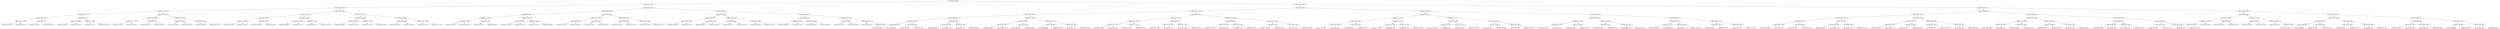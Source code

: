 digraph G{
596622041 [label="Node{data=[2654, 2654]}"]
596622041 -> 1883730448
1883730448 [label="Node{data=[2452, 2452]}"]
1883730448 -> 486799816
486799816 [label="Node{data=[1491, 1491]}"]
486799816 -> 1367157816
1367157816 [label="Node{data=[1475, 1475]}"]
1367157816 -> 268045756
268045756 [label="Node{data=[1467, 1467]}"]
268045756 -> 1147550113
1147550113 [label="Node{data=[1463, 1463]}"]
1147550113 -> 1177113948
1177113948 [label="Node{data=[1461, 1461]}"]
1177113948 -> 2123214157
2123214157 [label="Node{data=[1349, 1349]}"]
1177113948 -> 558221517
558221517 [label="Node{data=[1462, 1462]}"]
1147550113 -> 1411073653
1411073653 [label="Node{data=[1465, 1465]}"]
1411073653 -> 1486125599
1486125599 [label="Node{data=[1464, 1464]}"]
1411073653 -> 1272992645
1272992645 [label="Node{data=[1466, 1466]}"]
268045756 -> 1147988372
1147988372 [label="Node{data=[1471, 1471]}"]
1147988372 -> 1254762370
1254762370 [label="Node{data=[1469, 1469]}"]
1254762370 -> 829814854
829814854 [label="Node{data=[1468, 1468]}"]
1254762370 -> 2025912726
2025912726 [label="Node{data=[1470, 1470]}"]
1147988372 -> 1539542867
1539542867 [label="Node{data=[1473, 1473]}"]
1539542867 -> 1085167006
1085167006 [label="Node{data=[1472, 1472]}"]
1539542867 -> 1585914373
1585914373 [label="Node{data=[1474, 1474]}"]
1367157816 -> 561282058
561282058 [label="Node{data=[1483, 1483]}"]
561282058 -> 1711986272
1711986272 [label="Node{data=[1479, 1479]}"]
1711986272 -> 1413115290
1413115290 [label="Node{data=[1477, 1477]}"]
1413115290 -> 860547602
860547602 [label="Node{data=[1476, 1476]}"]
1413115290 -> 828134493
828134493 [label="Node{data=[1478, 1478]}"]
1711986272 -> 22359488
22359488 [label="Node{data=[1481, 1481]}"]
22359488 -> 100976333
100976333 [label="Node{data=[1480, 1480]}"]
22359488 -> 1652205157
1652205157 [label="Node{data=[1482, 1482]}"]
561282058 -> 836233419
836233419 [label="Node{data=[1487, 1487]}"]
836233419 -> 423950364
423950364 [label="Node{data=[1485, 1485]}"]
423950364 -> 961967959
961967959 [label="Node{data=[1484, 1484]}"]
423950364 -> 245933974
245933974 [label="Node{data=[1486, 1486]}"]
836233419 -> 12027704
12027704 [label="Node{data=[1489, 1489]}"]
12027704 -> 1049430826
1049430826 [label="Node{data=[1488, 1488]}"]
12027704 -> 879439715
879439715 [label="Node{data=[1490, 1490]}"]
486799816 -> 2142546543
2142546543 [label="Node{data=[1559, 1559]}"]
2142546543 -> 1124494566
1124494566 [label="Node{data=[1499, 1499]}"]
1124494566 -> 361032695
361032695 [label="Node{data=[1495, 1495]}"]
361032695 -> 2029637139
2029637139 [label="Node{data=[1493, 1493]}"]
2029637139 -> 583333041
583333041 [label="Node{data=[1492, 1492]}"]
2029637139 -> 1389747539
1389747539 [label="Node{data=[1494, 1494]}"]
361032695 -> 1614565293
1614565293 [label="Node{data=[1497, 1497]}"]
1614565293 -> 1443073263
1443073263 [label="Node{data=[1496, 1496]}"]
1614565293 -> 1407687650
1407687650 [label="Node{data=[1498, 1498]}"]
1124494566 -> 799341448
799341448 [label="Node{data=[1555, 1555]}"]
799341448 -> 770148598
770148598 [label="Node{data=[1501, 1501]}"]
770148598 -> 1741229393
1741229393 [label="Node{data=[1500, 1500]}"]
770148598 -> 136225473
136225473 [label="Node{data=[1502, 1502]}"]
799341448 -> 15622385
15622385 [label="Node{data=[1557, 1557]}"]
15622385 -> 299886626
299886626 [label="Node{data=[1556, 1556]}"]
15622385 -> 1054067917
1054067917 [label="Node{data=[1558, 1558]}"]
2142546543 -> 1126594940
1126594940 [label="Node{data=[1995, 1995]}"]
1126594940 -> 809267201
809267201 [label="Node{data=[1754, 1754]}"]
809267201 -> 1582039260
1582039260 [label="Node{data=[1561, 1561]}"]
1582039260 -> 2128157308
2128157308 [label="Node{data=[1560, 1560]}"]
1582039260 -> 239362370
239362370 [label="Node{data=[1562, 1562]}"]
809267201 -> 1571529971
1571529971 [label="Node{data=[1815, 1815]}"]
1571529971 -> 1675560314
1675560314 [label="Node{data=[1762, 1762]}"]
1571529971 -> 1432615303
1432615303 [label="Node{data=[1966, 1966]}"]
1126594940 -> 2013322264
2013322264 [label="Node{data=[1999, 1999]}"]
2013322264 -> 2022470615
2022470615 [label="Node{data=[1997, 1997]}"]
2022470615 -> 1675840873
1675840873 [label="Node{data=[1996, 1996]}"]
2022470615 -> 696659795
696659795 [label="Node{data=[1998, 1998]}"]
2013322264 -> 1469630055
1469630055 [label="Node{data=[2031, 2031]}"]
1469630055 -> 1276188040
1276188040 [label="Node{data=[2019, 2019]}"]
1469630055 -> 903905638
903905638 [label="Node{data=[2451, 2451]}"]
1883730448 -> 763681854
763681854 [label="Node{data=[2622, 2622]}"]
763681854 -> 1019120663
1019120663 [label="Node{data=[2606, 2606]}"]
1019120663 -> 2017948509
2017948509 [label="Node{data=[2530, 2530]}"]
2017948509 -> 1226651266
1226651266 [label="Node{data=[2526, 2526]}"]
1226651266 -> 1114863283
1114863283 [label="Node{data=[2524, 2524]}"]
1114863283 -> 182818014
182818014 [label="Node{data=[2492, 2492]}"]
1114863283 -> 1241240388
1241240388 [label="Node{data=[2525, 2525]}"]
1226651266 -> 1777485279
1777485279 [label="Node{data=[2528, 2528]}"]
1777485279 -> 820863164
820863164 [label="Node{data=[2527, 2527]}"]
1777485279 -> 378032411
378032411 [label="Node{data=[2529, 2529]}"]
2017948509 -> 33476989
33476989 [label="Node{data=[2534, 2534]}"]
33476989 -> 2061082656
2061082656 [label="Node{data=[2532, 2532]}"]
2061082656 -> 569034567
569034567 [label="Node{data=[2531, 2531]}"]
2061082656 -> 1967020776
1967020776 [label="Node{data=[2533, 2533]}"]
33476989 -> 37492747
37492747 [label="Node{data=[2604, 2604]}"]
37492747 -> 894656716
894656716 [label="Node{data=[2535, 2535]}"]
37492747 -> 1114921438
1114921438 [label="Node{data=[2605, 2605]}"]
1019120663 -> 1159373410
1159373410 [label="Node{data=[2614, 2614]}"]
1159373410 -> 654575242
654575242 [label="Node{data=[2610, 2610]}"]
654575242 -> 159340454
159340454 [label="Node{data=[2608, 2608]}"]
159340454 -> 1764050430
1764050430 [label="Node{data=[2607, 2607]}"]
159340454 -> 2034033418
2034033418 [label="Node{data=[2609, 2609]}"]
654575242 -> 2114689777
2114689777 [label="Node{data=[2612, 2612]}"]
2114689777 -> 221913329
221913329 [label="Node{data=[2611, 2611]}"]
2114689777 -> 1324588573
1324588573 [label="Node{data=[2613, 2613]}"]
1159373410 -> 1355354234
1355354234 [label="Node{data=[2618, 2618]}"]
1355354234 -> 1924646016
1924646016 [label="Node{data=[2616, 2616]}"]
1924646016 -> 777412495
777412495 [label="Node{data=[2615, 2615]}"]
1924646016 -> 2080849710
2080849710 [label="Node{data=[2617, 2617]}"]
1355354234 -> 1691724308
1691724308 [label="Node{data=[2620, 2620]}"]
1691724308 -> 680194506
680194506 [label="Node{data=[2619, 2619]}"]
1691724308 -> 876374387
876374387 [label="Node{data=[2621, 2621]}"]
763681854 -> 1896337045
1896337045 [label="Node{data=[2638, 2638]}"]
1896337045 -> 944459691
944459691 [label="Node{data=[2630, 2630]}"]
944459691 -> 1202781641
1202781641 [label="Node{data=[2626, 2626]}"]
1202781641 -> 277902269
277902269 [label="Node{data=[2624, 2624]}"]
277902269 -> 1605133404
1605133404 [label="Node{data=[2623, 2623]}"]
277902269 -> 1031294485
1031294485 [label="Node{data=[2625, 2625]}"]
1202781641 -> 2112271046
2112271046 [label="Node{data=[2628, 2628]}"]
2112271046 -> 1853369180
1853369180 [label="Node{data=[2627, 2627]}"]
2112271046 -> 1388985419
1388985419 [label="Node{data=[2629, 2629]}"]
944459691 -> 767412449
767412449 [label="Node{data=[2634, 2634]}"]
767412449 -> 1703227154
1703227154 [label="Node{data=[2632, 2632]}"]
1703227154 -> 1250482741
1250482741 [label="Node{data=[2631, 2631]}"]
1703227154 -> 1227067211
1227067211 [label="Node{data=[2633, 2633]}"]
767412449 -> 177912910
177912910 [label="Node{data=[2636, 2636]}"]
177912910 -> 1185677232
1185677232 [label="Node{data=[2635, 2635]}"]
177912910 -> 1249823778
1249823778 [label="Node{data=[2637, 2637]}"]
1896337045 -> 527584241
527584241 [label="Node{data=[2646, 2646]}"]
527584241 -> 1087765661
1087765661 [label="Node{data=[2642, 2642]}"]
1087765661 -> 1494928712
1494928712 [label="Node{data=[2640, 2640]}"]
1494928712 -> 1706624405
1706624405 [label="Node{data=[2639, 2639]}"]
1494928712 -> 1746532112
1746532112 [label="Node{data=[2641, 2641]}"]
1087765661 -> 122150810
122150810 [label="Node{data=[2644, 2644]}"]
122150810 -> 146285239
146285239 [label="Node{data=[2643, 2643]}"]
122150810 -> 620759960
620759960 [label="Node{data=[2645, 2645]}"]
527584241 -> 33999199
33999199 [label="Node{data=[2650, 2650]}"]
33999199 -> 998538634
998538634 [label="Node{data=[2648, 2648]}"]
998538634 -> 1918914007
1918914007 [label="Node{data=[2647, 2647]}"]
998538634 -> 1469699272
1469699272 [label="Node{data=[2649, 2649]}"]
33999199 -> 1675735893
1675735893 [label="Node{data=[2652, 2652]}"]
1675735893 -> 2073160334
2073160334 [label="Node{data=[2651, 2651]}"]
1675735893 -> 200216286
200216286 [label="Node{data=[2653, 2653]}"]
596622041 -> 315208959
315208959 [label="Node{data=[9238, 9238]}"]
315208959 -> 2086455016
2086455016 [label="Node{data=[5526, 5526]}"]
2086455016 -> 149788279
149788279 [label="Node{data=[2705, 2705]}"]
149788279 -> 2072506442
2072506442 [label="Node{data=[2689, 2689]}"]
2072506442 -> 607571337
607571337 [label="Node{data=[2662, 2662]}"]
607571337 -> 1053238369
1053238369 [label="Node{data=[2658, 2658]}"]
1053238369 -> 1526547424
1526547424 [label="Node{data=[2656, 2656]}"]
1526547424 -> 507313493
507313493 [label="Node{data=[2655, 2655]}"]
1526547424 -> 217325982
217325982 [label="Node{data=[2657, 2657]}"]
1053238369 -> 194508877
194508877 [label="Node{data=[2660, 2660]}"]
194508877 -> 994400412
994400412 [label="Node{data=[2659, 2659]}"]
194508877 -> 1114299636
1114299636 [label="Node{data=[2661, 2661]}"]
607571337 -> 1874849270
1874849270 [label="Node{data=[2666, 2666]}"]
1874849270 -> 1532900828
1532900828 [label="Node{data=[2664, 2664]}"]
1532900828 -> 1255016339
1255016339 [label="Node{data=[2663, 2663]}"]
1532900828 -> 1591213890
1591213890 [label="Node{data=[2665, 2665]}"]
1874849270 -> 1310157107
1310157107 [label="Node{data=[2687, 2687]}"]
1310157107 -> 1682789880
1682789880 [label="Node{data=[2667, 2667]}"]
1310157107 -> 1585788029
1585788029 [label="Node{data=[2688, 2688]}"]
2072506442 -> 1070202112
1070202112 [label="Node{data=[2697, 2697]}"]
1070202112 -> 1256346939
1256346939 [label="Node{data=[2693, 2693]}"]
1256346939 -> 1141779210
1141779210 [label="Node{data=[2691, 2691]}"]
1141779210 -> 861919530
861919530 [label="Node{data=[2690, 2690]}"]
1141779210 -> 1124991932
1124991932 [label="Node{data=[2692, 2692]}"]
1256346939 -> 454937963
454937963 [label="Node{data=[2695, 2695]}"]
454937963 -> 780067705
780067705 [label="Node{data=[2694, 2694]}"]
454937963 -> 1663432981
1663432981 [label="Node{data=[2696, 2696]}"]
1070202112 -> 1342510382
1342510382 [label="Node{data=[2701, 2701]}"]
1342510382 -> 629599440
629599440 [label="Node{data=[2699, 2699]}"]
629599440 -> 2084218418
2084218418 [label="Node{data=[2698, 2698]}"]
629599440 -> 807077361
807077361 [label="Node{data=[2700, 2700]}"]
1342510382 -> 1213188793
1213188793 [label="Node{data=[2703, 2703]}"]
1213188793 -> 1522360076
1522360076 [label="Node{data=[2702, 2702]}"]
1213188793 -> 1939831135
1939831135 [label="Node{data=[2704, 2704]}"]
149788279 -> 457432656
457432656 [label="Node{data=[5495, 5495]}"]
457432656 -> 770688387
770688387 [label="Node{data=[2713, 2713]}"]
770688387 -> 496675341
496675341 [label="Node{data=[2709, 2709]}"]
496675341 -> 365391200
365391200 [label="Node{data=[2707, 2707]}"]
365391200 -> 276009174
276009174 [label="Node{data=[2706, 2706]}"]
365391200 -> 1130601606
1130601606 [label="Node{data=[2708, 2708]}"]
496675341 -> 199334949
199334949 [label="Node{data=[2711, 2711]}"]
199334949 -> 635657300
635657300 [label="Node{data=[2710, 2710]}"]
199334949 -> 689610014
689610014 [label="Node{data=[2712, 2712]}"]
770688387 -> 1992467223
1992467223 [label="Node{data=[2739, 2739]}"]
1992467223 -> 1908738398
1908738398 [label="Node{data=[2715, 2715]}"]
1908738398 -> 1316743886
1316743886 [label="Node{data=[2714, 2714]}"]
1908738398 -> 871660658
871660658 [label="Node{data=[2716, 2716]}"]
1992467223 -> 1355660032
1355660032 [label="Node{data=[3711, 3711]}"]
1355660032 -> 161208254
161208254 [label="Node{data=[3674, 3674]}"]
1355660032 -> 405234137
405234137 [label="Node{data=[3742, 3742]}"]
457432656 -> 144738627
144738627 [label="Node{data=[5518, 5518]}"]
144738627 -> 889726700
889726700 [label="Node{data=[5514, 5514]}"]
889726700 -> 1660498388
1660498388 [label="Node{data=[5512, 5512]}"]
1660498388 -> 1098104315
1098104315 [label="Node{data=[5511, 5511]}"]
1660498388 -> 1301667335
1301667335 [label="Node{data=[5513, 5513]}"]
889726700 -> 962510367
962510367 [label="Node{data=[5516, 5516]}"]
962510367 -> 310534001
310534001 [label="Node{data=[5515, 5515]}"]
962510367 -> 1312994495
1312994495 [label="Node{data=[5517, 5517]}"]
144738627 -> 759443094
759443094 [label="Node{data=[5522, 5522]}"]
759443094 -> 1629934439
1629934439 [label="Node{data=[5520, 5520]}"]
1629934439 -> 1642033637
1642033637 [label="Node{data=[5519, 5519]}"]
1629934439 -> 988005933
988005933 [label="Node{data=[5521, 5521]}"]
759443094 -> 912224121
912224121 [label="Node{data=[5524, 5524]}"]
912224121 -> 1639264062
1639264062 [label="Node{data=[5523, 5523]}"]
912224121 -> 2080324276
2080324276 [label="Node{data=[5525, 5525]}"]
2086455016 -> 1594448200
1594448200 [label="Node{data=[6041, 6041]}"]
1594448200 -> 308330871
308330871 [label="Node{data=[5735, 5735]}"]
308330871 -> 1524941018
1524941018 [label="Node{data=[5727, 5727]}"]
1524941018 -> 1489791912
1489791912 [label="Node{data=[5681, 5681]}"]
1489791912 -> 1301981920
1301981920 [label="Node{data=[5603, 5603]}"]
1301981920 -> 1499836765
1499836765 [label="Node{data=[5556, 5556]}"]
1301981920 -> 628840635
628840635 [label="Node{data=[5670, 5670]}"]
1489791912 -> 508683927
508683927 [label="Node{data=[5725, 5725]}"]
508683927 -> 100962839
100962839 [label="Node{data=[5724, 5724]}"]
508683927 -> 1914643667
1914643667 [label="Node{data=[5726, 5726]}"]
1524941018 -> 224265387
224265387 [label="Node{data=[5731, 5731]}"]
224265387 -> 472530633
472530633 [label="Node{data=[5729, 5729]}"]
472530633 -> 1050444657
1050444657 [label="Node{data=[5728, 5728]}"]
472530633 -> 900596173
900596173 [label="Node{data=[5730, 5730]}"]
224265387 -> 1210589327
1210589327 [label="Node{data=[5733, 5733]}"]
1210589327 -> 96047925
96047925 [label="Node{data=[5732, 5732]}"]
1210589327 -> 1608781816
1608781816 [label="Node{data=[5734, 5734]}"]
308330871 -> 436325792
436325792 [label="Node{data=[5771, 5771]}"]
436325792 -> 329562679
329562679 [label="Node{data=[5739, 5739]}"]
329562679 -> 1523430221
1523430221 [label="Node{data=[5737, 5737]}"]
1523430221 -> 623508515
623508515 [label="Node{data=[5736, 5736]}"]
1523430221 -> 827410923
827410923 [label="Node{data=[5738, 5738]}"]
329562679 -> 127019252
127019252 [label="Node{data=[5741, 5741]}"]
127019252 -> 812819600
812819600 [label="Node{data=[5740, 5740]}"]
127019252 -> 1515232857
1515232857 [label="Node{data=[5768, 5768]}"]
436325792 -> 1635097321
1635097321 [label="Node{data=[5935, 5935]}"]
1635097321 -> 2000079803
2000079803 [label="Node{data=[5933, 5933]}"]
2000079803 -> 1380296681
1380296681 [label="Node{data=[5932, 5932]}"]
2000079803 -> 205081006
205081006 [label="Node{data=[5934, 5934]}"]
1635097321 -> 1096169490
1096169490 [label="Node{data=[6009, 6009]}"]
1096169490 -> 8149136
8149136 [label="Node{data=[5969, 5969]}"]
1096169490 -> 2147081625
2147081625 [label="Node{data=[6040, 6040]}"]
1594448200 -> 961257457
961257457 [label="Node{data=[7844, 7844]}"]
961257457 -> 1236121186
1236121186 [label="Node{data=[6076, 6076]}"]
1236121186 -> 729272095
729272095 [label="Node{data=[6072, 6072]}"]
729272095 -> 450091773
450091773 [label="Node{data=[6070, 6070]}"]
450091773 -> 2139257409
2139257409 [label="Node{data=[6069, 6069]}"]
450091773 -> 1530453365
1530453365 [label="Node{data=[6071, 6071]}"]
729272095 -> 1310912058
1310912058 [label="Node{data=[6074, 6074]}"]
1310912058 -> 1252184369
1252184369 [label="Node{data=[6073, 6073]}"]
1310912058 -> 639560278
639560278 [label="Node{data=[6075, 6075]}"]
1236121186 -> 995117205
995117205 [label="Node{data=[6080, 6080]}"]
995117205 -> 1650078459
1650078459 [label="Node{data=[6078, 6078]}"]
1650078459 -> 1051548888
1051548888 [label="Node{data=[6077, 6077]}"]
1650078459 -> 1865436417
1865436417 [label="Node{data=[6079, 6079]}"]
995117205 -> 1444783250
1444783250 [label="Node{data=[6241, 6241]}"]
1444783250 -> 1709414720
1709414720 [label="Node{data=[6081, 6081]}"]
1444783250 -> 838619832
838619832 [label="Node{data=[6254, 6254]}"]
961257457 -> 1556699587
1556699587 [label="Node{data=[9230, 9230]}"]
1556699587 -> 1741377532
1741377532 [label="Node{data=[9226, 9226]}"]
1741377532 -> 505144284
505144284 [label="Node{data=[7911, 7911]}"]
505144284 -> 1294015285
1294015285 [label="Node{data=[7895, 7895]}"]
505144284 -> 1538282515
1538282515 [label="Node{data=[8215, 8215]}"]
1741377532 -> 1723421750
1723421750 [label="Node{data=[9228, 9228]}"]
1723421750 -> 662527550
662527550 [label="Node{data=[9227, 9227]}"]
1723421750 -> 1656750423
1656750423 [label="Node{data=[9229, 9229]}"]
1556699587 -> 998883792
998883792 [label="Node{data=[9234, 9234]}"]
998883792 -> 389884531
389884531 [label="Node{data=[9232, 9232]}"]
389884531 -> 1526467076
1526467076 [label="Node{data=[9231, 9231]}"]
389884531 -> 953447093
953447093 [label="Node{data=[9233, 9233]}"]
998883792 -> 1302766398
1302766398 [label="Node{data=[9236, 9236]}"]
1302766398 -> 859207243
859207243 [label="Node{data=[9235, 9235]}"]
1302766398 -> 153150979
153150979 [label="Node{data=[9237, 9237]}"]
315208959 -> 310017096
310017096 [label="Node{data=[9320, 9320]}"]
310017096 -> 1790808682
1790808682 [label="Node{data=[9288, 9288]}"]
1790808682 -> 1782134104
1782134104 [label="Node{data=[9272, 9272]}"]
1782134104 -> 1680332514
1680332514 [label="Node{data=[9246, 9246]}"]
1680332514 -> 629046802
629046802 [label="Node{data=[9242, 9242]}"]
629046802 -> 601261589
601261589 [label="Node{data=[9240, 9240]}"]
601261589 -> 15131842
15131842 [label="Node{data=[9239, 9239]}"]
601261589 -> 1512874746
1512874746 [label="Node{data=[9241, 9241]}"]
629046802 -> 217372995
217372995 [label="Node{data=[9244, 9244]}"]
217372995 -> 461701350
461701350 [label="Node{data=[9243, 9243]}"]
217372995 -> 754071456
754071456 [label="Node{data=[9245, 9245]}"]
1680332514 -> 326527926
326527926 [label="Node{data=[9250, 9250]}"]
326527926 -> 962762330
962762330 [label="Node{data=[9248, 9248]}"]
962762330 -> 181609376
181609376 [label="Node{data=[9247, 9247]}"]
962762330 -> 933321325
933321325 [label="Node{data=[9249, 9249]}"]
326527926 -> 388672756
388672756 [label="Node{data=[9252, 9252]}"]
388672756 -> 987179021
987179021 [label="Node{data=[9251, 9251]}"]
388672756 -> 696963796
696963796 [label="Node{data=[9271, 9271]}"]
1782134104 -> 348493754
348493754 [label="Node{data=[9280, 9280]}"]
348493754 -> 1447744730
1447744730 [label="Node{data=[9276, 9276]}"]
1447744730 -> 1440618846
1440618846 [label="Node{data=[9274, 9274]}"]
1440618846 -> 717057347
717057347 [label="Node{data=[9273, 9273]}"]
1440618846 -> 318588905
318588905 [label="Node{data=[9275, 9275]}"]
1447744730 -> 311541096
311541096 [label="Node{data=[9278, 9278]}"]
311541096 -> 933249677
933249677 [label="Node{data=[9277, 9277]}"]
311541096 -> 1983309391
1983309391 [label="Node{data=[9279, 9279]}"]
348493754 -> 244065647
244065647 [label="Node{data=[9284, 9284]}"]
244065647 -> 292135723
292135723 [label="Node{data=[9282, 9282]}"]
292135723 -> 619196321
619196321 [label="Node{data=[9281, 9281]}"]
292135723 -> 1697489389
1697489389 [label="Node{data=[9283, 9283]}"]
244065647 -> 182802298
182802298 [label="Node{data=[9286, 9286]}"]
182802298 -> 1447681526
1447681526 [label="Node{data=[9285, 9285]}"]
182802298 -> 859403705
859403705 [label="Node{data=[9287, 9287]}"]
1790808682 -> 991140090
991140090 [label="Node{data=[9304, 9304]}"]
991140090 -> 460146277
460146277 [label="Node{data=[9296, 9296]}"]
460146277 -> 55807635
55807635 [label="Node{data=[9292, 9292]}"]
55807635 -> 2067773437
2067773437 [label="Node{data=[9290, 9290]}"]
2067773437 -> 1548493864
1548493864 [label="Node{data=[9289, 9289]}"]
2067773437 -> 761466794
761466794 [label="Node{data=[9291, 9291]}"]
55807635 -> 844835715
844835715 [label="Node{data=[9294, 9294]}"]
844835715 -> 878568042
878568042 [label="Node{data=[9293, 9293]}"]
844835715 -> 160296365
160296365 [label="Node{data=[9295, 9295]}"]
460146277 -> 1009171817
1009171817 [label="Node{data=[9300, 9300]}"]
1009171817 -> 1464503901
1464503901 [label="Node{data=[9298, 9298]}"]
1464503901 -> 215971948
215971948 [label="Node{data=[9297, 9297]}"]
1464503901 -> 1792609503
1792609503 [label="Node{data=[9299, 9299]}"]
1009171817 -> 1662859544
1662859544 [label="Node{data=[9302, 9302]}"]
1662859544 -> 1613130560
1613130560 [label="Node{data=[9301, 9301]}"]
1662859544 -> 390947632
390947632 [label="Node{data=[9303, 9303]}"]
991140090 -> 894446322
894446322 [label="Node{data=[9312, 9312]}"]
894446322 -> 1057951929
1057951929 [label="Node{data=[9308, 9308]}"]
1057951929 -> 1814036595
1814036595 [label="Node{data=[9306, 9306]}"]
1814036595 -> 269007396
269007396 [label="Node{data=[9305, 9305]}"]
1814036595 -> 607847789
607847789 [label="Node{data=[9307, 9307]}"]
1057951929 -> 1677087627
1677087627 [label="Node{data=[9310, 9310]}"]
1677087627 -> 263840798
263840798 [label="Node{data=[9309, 9309]}"]
1677087627 -> 1513465431
1513465431 [label="Node{data=[9311, 9311]}"]
894446322 -> 651808785
651808785 [label="Node{data=[9316, 9316]}"]
651808785 -> 2002953546
2002953546 [label="Node{data=[9314, 9314]}"]
2002953546 -> 926623404
926623404 [label="Node{data=[9313, 9313]}"]
2002953546 -> 1087056130
1087056130 [label="Node{data=[9315, 9315]}"]
651808785 -> 687480914
687480914 [label="Node{data=[9318, 9318]}"]
687480914 -> 1255184626
1255184626 [label="Node{data=[9317, 9317]}"]
687480914 -> 615569730
615569730 [label="Node{data=[9319, 9319]}"]
310017096 -> 1026189295
1026189295 [label="Node{data=[9336, 9336]}"]
1026189295 -> 1143679144
1143679144 [label="Node{data=[9328, 9328]}"]
1143679144 -> 183644119
183644119 [label="Node{data=[9324, 9324]}"]
183644119 -> 673881346
673881346 [label="Node{data=[9322, 9322]}"]
673881346 -> 1179747063
1179747063 [label="Node{data=[9321, 9321]}"]
673881346 -> 1537383677
1537383677 [label="Node{data=[9323, 9323]}"]
183644119 -> 1085639881
1085639881 [label="Node{data=[9326, 9326]}"]
1085639881 -> 1015798608
1015798608 [label="Node{data=[9325, 9325]}"]
1085639881 -> 1988599820
1988599820 [label="Node{data=[9327, 9327]}"]
1143679144 -> 965582677
965582677 [label="Node{data=[9332, 9332]}"]
965582677 -> 1429376873
1429376873 [label="Node{data=[9330, 9330]}"]
1429376873 -> 922849220
922849220 [label="Node{data=[9329, 9329]}"]
1429376873 -> 2093862632
2093862632 [label="Node{data=[9331, 9331]}"]
965582677 -> 703562003
703562003 [label="Node{data=[9334, 9334]}"]
703562003 -> 1751583360
1751583360 [label="Node{data=[9333, 9333]}"]
703562003 -> 1394853863
1394853863 [label="Node{data=[9335, 9335]}"]
1026189295 -> 1099688421
1099688421 [label="Node{data=[9352, 9352]}"]
1099688421 -> 339283934
339283934 [label="Node{data=[9344, 9344]}"]
339283934 -> 1155146963
1155146963 [label="Node{data=[9340, 9340]}"]
1155146963 -> 151768912
151768912 [label="Node{data=[9338, 9338]}"]
151768912 -> 391240533
391240533 [label="Node{data=[9337, 9337]}"]
151768912 -> 1263165854
1263165854 [label="Node{data=[9339, 9339]}"]
1155146963 -> 1579362456
1579362456 [label="Node{data=[9342, 9342]}"]
1579362456 -> 159714627
159714627 [label="Node{data=[9341, 9341]}"]
1579362456 -> 278393941
278393941 [label="Node{data=[9343, 9343]}"]
339283934 -> 147403080
147403080 [label="Node{data=[9348, 9348]}"]
147403080 -> 1332326177
1332326177 [label="Node{data=[9346, 9346]}"]
1332326177 -> 1856461978
1856461978 [label="Node{data=[9345, 9345]}"]
1332326177 -> 1102919751
1102919751 [label="Node{data=[9347, 9347]}"]
147403080 -> 4129353
4129353 [label="Node{data=[9350, 9350]}"]
4129353 -> 36545992
36545992 [label="Node{data=[9349, 9349]}"]
4129353 -> 1446673051
1446673051 [label="Node{data=[9351, 9351]}"]
1099688421 -> 2129469211
2129469211 [label="Node{data=[9403, 9403]}"]
2129469211 -> 112752581
112752581 [label="Node{data=[9399, 9399]}"]
112752581 -> 1767149887
1767149887 [label="Node{data=[9397, 9397]}"]
1767149887 -> 1824505900
1824505900 [label="Node{data=[9396, 9396]}"]
1767149887 -> 2059145063
2059145063 [label="Node{data=[9398, 9398]}"]
112752581 -> 1065306538
1065306538 [label="Node{data=[9401, 9401]}"]
1065306538 -> 1928329747
1928329747 [label="Node{data=[9400, 9400]}"]
1065306538 -> 1615063746
1615063746 [label="Node{data=[9402, 9402]}"]
2129469211 -> 2057180826
2057180826 [label="Node{data=[9407, 9407]}"]
2057180826 -> 1063858810
1063858810 [label="Node{data=[9405, 9405]}"]
1063858810 -> 844855526
844855526 [label="Node{data=[9404, 9404]}"]
1063858810 -> 1295090069
1295090069 [label="Node{data=[9406, 9406]}"]
2057180826 -> 1200714863
1200714863 [label="Node{data=[9409, 9409]}"]
1200714863 -> 832398341
832398341 [label="Node{data=[9408, 9408]}"]
1200714863 -> 1483253400
1483253400 [label="Node{data=[9410, 9410]}"]
}